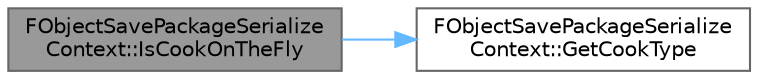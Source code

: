 digraph "FObjectSavePackageSerializeContext::IsCookOnTheFly"
{
 // INTERACTIVE_SVG=YES
 // LATEX_PDF_SIZE
  bgcolor="transparent";
  edge [fontname=Helvetica,fontsize=10,labelfontname=Helvetica,labelfontsize=10];
  node [fontname=Helvetica,fontsize=10,shape=box,height=0.2,width=0.4];
  rankdir="LR";
  Node1 [id="Node000001",label="FObjectSavePackageSerialize\lContext::IsCookOnTheFly",height=0.2,width=0.4,color="gray40", fillcolor="grey60", style="filled", fontcolor="black",tooltip=" "];
  Node1 -> Node2 [id="edge1_Node000001_Node000002",color="steelblue1",style="solid",tooltip=" "];
  Node2 [id="Node000002",label="FObjectSavePackageSerialize\lContext::GetCookType",height=0.2,width=0.4,color="grey40", fillcolor="white", style="filled",URL="$dc/df6/classFObjectSavePackageSerializeContext.html#a309e613562b1079043355b8f32d6dddd",tooltip=" "];
}
